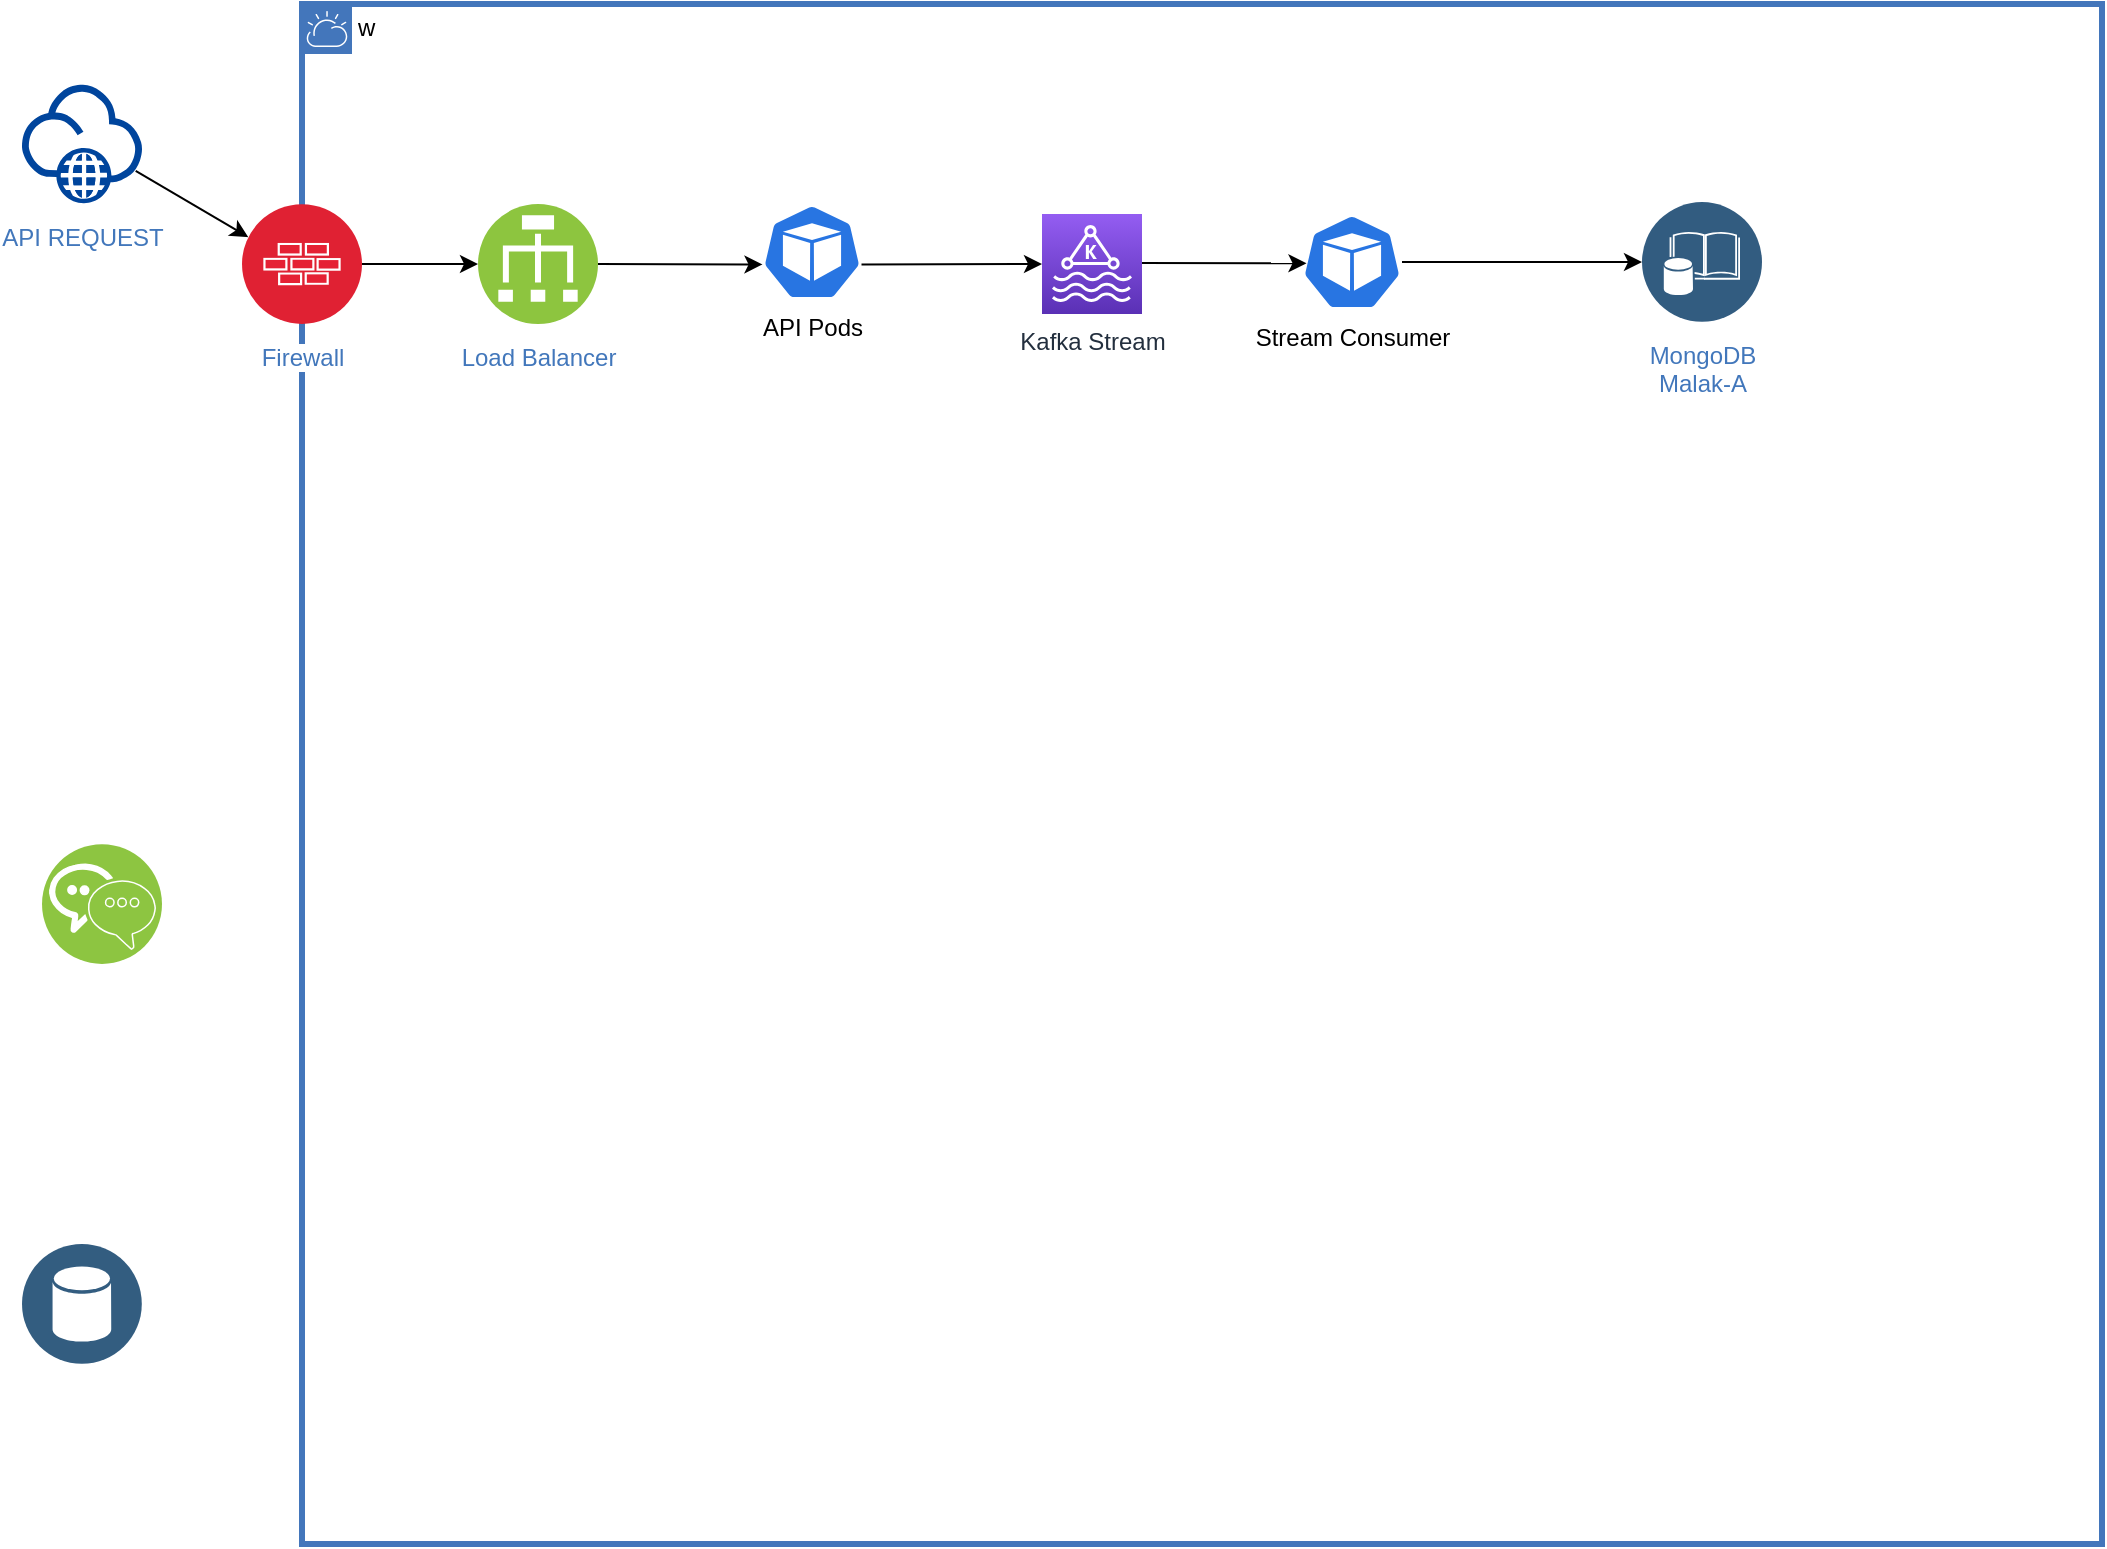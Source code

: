 <mxfile version="20.8.13" type="github">
  <diagram name="Page-1" id="K9eRbIsHGL254fdaUSsS">
    <mxGraphModel dx="2304" dy="876" grid="1" gridSize="10" guides="1" tooltips="1" connect="1" arrows="1" fold="1" page="1" pageScale="1" pageWidth="1100" pageHeight="850" math="0" shadow="0">
      <root>
        <mxCell id="0" />
        <mxCell id="1" parent="0" />
        <mxCell id="cYbO4SU-JKFP0LUjQvzQ-2" value="" style="aspect=fixed;perimeter=ellipsePerimeter;html=1;align=center;shadow=0;dashed=0;fontColor=#4277BB;labelBackgroundColor=#ffffff;fontSize=12;spacingTop=3;image;image=img/lib/ibm/data/data_services.svg;" vertex="1" parent="1">
          <mxGeometry x="30" y="680" width="60" height="60" as="geometry" />
        </mxCell>
        <mxCell id="cYbO4SU-JKFP0LUjQvzQ-7" value="w" style="shape=mxgraph.ibm.box;prType=cloud;fontStyle=0;verticalAlign=top;align=left;spacingLeft=32;spacingTop=4;fillColor=none;rounded=0;whiteSpace=wrap;html=1;strokeColor=#4376BB;strokeWidth=3;dashed=0;container=1;spacing=-4;collapsible=0;expand=0;recursiveResize=0;" vertex="1" parent="1">
          <mxGeometry x="170" y="60" width="900" height="770" as="geometry" />
        </mxCell>
        <mxCell id="cYbO4SU-JKFP0LUjQvzQ-8" value="Firewall" style="aspect=fixed;perimeter=ellipsePerimeter;html=1;align=center;shadow=0;dashed=0;fontColor=#4277BB;labelBackgroundColor=#ffffff;fontSize=12;spacingTop=3;image;image=img/lib/ibm/security/firewall.svg;" vertex="1" parent="cYbO4SU-JKFP0LUjQvzQ-7">
          <mxGeometry x="-30" y="100" width="60" height="60" as="geometry" />
        </mxCell>
        <mxCell id="cYbO4SU-JKFP0LUjQvzQ-9" value="Load Balancer" style="aspect=fixed;perimeter=ellipsePerimeter;html=1;align=center;shadow=0;dashed=0;fontColor=#4277BB;labelBackgroundColor=#ffffff;fontSize=12;spacingTop=3;image;image=img/lib/ibm/vpc/LoadBalancer.svg;" vertex="1" parent="cYbO4SU-JKFP0LUjQvzQ-7">
          <mxGeometry x="88" y="100" width="60" height="60" as="geometry" />
        </mxCell>
        <mxCell id="cYbO4SU-JKFP0LUjQvzQ-11" value="" style="html=1;labelBackgroundColor=#ffffff;endArrow=classic;endFill=1;endSize=6;jettySize=auto;orthogonalLoop=1;strokeWidth=1;fontSize=14;rounded=0;exitX=1;exitY=0.5;exitDx=0;exitDy=0;" edge="1" parent="cYbO4SU-JKFP0LUjQvzQ-7" source="cYbO4SU-JKFP0LUjQvzQ-8" target="cYbO4SU-JKFP0LUjQvzQ-9">
          <mxGeometry width="60" height="60" relative="1" as="geometry">
            <mxPoint x="350" y="380" as="sourcePoint" />
            <mxPoint x="410" y="320" as="targetPoint" />
          </mxGeometry>
        </mxCell>
        <mxCell id="cYbO4SU-JKFP0LUjQvzQ-12" value="API Pods" style="sketch=0;html=1;dashed=0;whitespace=wrap;fillColor=#2875E2;strokeColor=#ffffff;points=[[0.005,0.63,0],[0.1,0.2,0],[0.9,0.2,0],[0.5,0,0],[0.995,0.63,0],[0.72,0.99,0],[0.5,1,0],[0.28,0.99,0]];verticalLabelPosition=bottom;align=center;verticalAlign=top;shape=mxgraph.kubernetes.icon;prIcon=pod" vertex="1" parent="cYbO4SU-JKFP0LUjQvzQ-7">
          <mxGeometry x="230" y="100" width="50" height="48" as="geometry" />
        </mxCell>
        <mxCell id="cYbO4SU-JKFP0LUjQvzQ-13" value="" style="html=1;labelBackgroundColor=#ffffff;endArrow=classic;endFill=1;endSize=6;jettySize=auto;orthogonalLoop=1;strokeWidth=1;fontSize=14;rounded=0;exitX=1;exitY=0.5;exitDx=0;exitDy=0;entryX=0.005;entryY=0.63;entryDx=0;entryDy=0;entryPerimeter=0;" edge="1" parent="cYbO4SU-JKFP0LUjQvzQ-7" source="cYbO4SU-JKFP0LUjQvzQ-9" target="cYbO4SU-JKFP0LUjQvzQ-12">
          <mxGeometry width="60" height="60" relative="1" as="geometry">
            <mxPoint x="350" y="380" as="sourcePoint" />
            <mxPoint x="410" y="320" as="targetPoint" />
          </mxGeometry>
        </mxCell>
        <mxCell id="cYbO4SU-JKFP0LUjQvzQ-14" value="Kafka Stream" style="sketch=0;points=[[0,0,0],[0.25,0,0],[0.5,0,0],[0.75,0,0],[1,0,0],[0,1,0],[0.25,1,0],[0.5,1,0],[0.75,1,0],[1,1,0],[0,0.25,0],[0,0.5,0],[0,0.75,0],[1,0.25,0],[1,0.5,0],[1,0.75,0]];outlineConnect=0;fontColor=#232F3E;gradientColor=#945DF2;gradientDirection=north;fillColor=#5A30B5;strokeColor=#ffffff;dashed=0;verticalLabelPosition=bottom;verticalAlign=top;align=center;html=1;fontSize=12;fontStyle=0;aspect=fixed;shape=mxgraph.aws4.resourceIcon;resIcon=mxgraph.aws4.managed_streaming_for_kafka;" vertex="1" parent="cYbO4SU-JKFP0LUjQvzQ-7">
          <mxGeometry x="370" y="105" width="50" height="50" as="geometry" />
        </mxCell>
        <mxCell id="cYbO4SU-JKFP0LUjQvzQ-15" value="" style="html=1;labelBackgroundColor=#ffffff;endArrow=classic;endFill=1;endSize=6;jettySize=auto;orthogonalLoop=1;strokeWidth=1;fontSize=14;rounded=0;exitX=0.995;exitY=0.63;exitDx=0;exitDy=0;exitPerimeter=0;entryX=0;entryY=0.5;entryDx=0;entryDy=0;entryPerimeter=0;" edge="1" parent="cYbO4SU-JKFP0LUjQvzQ-7" source="cYbO4SU-JKFP0LUjQvzQ-12" target="cYbO4SU-JKFP0LUjQvzQ-14">
          <mxGeometry width="60" height="60" relative="1" as="geometry">
            <mxPoint x="350" y="380" as="sourcePoint" />
            <mxPoint x="410" y="320" as="targetPoint" />
          </mxGeometry>
        </mxCell>
        <mxCell id="cYbO4SU-JKFP0LUjQvzQ-16" value="Stream Consumer" style="sketch=0;html=1;dashed=0;whitespace=wrap;fillColor=#2875E2;strokeColor=#ffffff;points=[[0.005,0.63,0],[0.1,0.2,0],[0.9,0.2,0],[0.5,0,0],[0.995,0.63,0],[0.72,0.99,0],[0.5,1,0],[0.28,0.99,0]];verticalLabelPosition=bottom;align=center;verticalAlign=top;shape=mxgraph.kubernetes.icon;prIcon=pod" vertex="1" parent="cYbO4SU-JKFP0LUjQvzQ-7">
          <mxGeometry x="500" y="105" width="50" height="48" as="geometry" />
        </mxCell>
        <mxCell id="cYbO4SU-JKFP0LUjQvzQ-17" value="" style="html=1;labelBackgroundColor=#ffffff;endArrow=classic;endFill=1;endSize=6;jettySize=auto;orthogonalLoop=1;strokeWidth=1;fontSize=14;rounded=0;exitX=1;exitY=0.5;exitDx=0;exitDy=0;entryX=0.005;entryY=0.63;entryDx=0;entryDy=0;entryPerimeter=0;" edge="1" parent="cYbO4SU-JKFP0LUjQvzQ-7">
          <mxGeometry width="60" height="60" relative="1" as="geometry">
            <mxPoint x="420" y="129.44" as="sourcePoint" />
            <mxPoint x="502.25" y="129.68" as="targetPoint" />
          </mxGeometry>
        </mxCell>
        <mxCell id="cYbO4SU-JKFP0LUjQvzQ-3" value="MongoDB&lt;br&gt;Malak-A" style="aspect=fixed;perimeter=ellipsePerimeter;html=1;align=center;shadow=0;dashed=0;fontColor=#4277BB;labelBackgroundColor=#ffffff;fontSize=12;spacingTop=3;image;image=img/lib/ibm/data/enterprise_data.svg;" vertex="1" parent="cYbO4SU-JKFP0LUjQvzQ-7">
          <mxGeometry x="670" y="99" width="60" height="60" as="geometry" />
        </mxCell>
        <mxCell id="cYbO4SU-JKFP0LUjQvzQ-20" value="" style="html=1;labelBackgroundColor=#ffffff;endArrow=classic;endFill=1;endSize=6;jettySize=auto;orthogonalLoop=1;strokeWidth=1;fontSize=14;rounded=0;entryX=0;entryY=0.5;entryDx=0;entryDy=0;" edge="1" parent="cYbO4SU-JKFP0LUjQvzQ-7" target="cYbO4SU-JKFP0LUjQvzQ-3">
          <mxGeometry width="60" height="60" relative="1" as="geometry">
            <mxPoint x="550" y="129" as="sourcePoint" />
            <mxPoint x="410" y="320" as="targetPoint" />
          </mxGeometry>
        </mxCell>
        <mxCell id="cYbO4SU-JKFP0LUjQvzQ-6" value="API REQUEST" style="aspect=fixed;perimeter=ellipsePerimeter;html=1;align=center;shadow=0;dashed=0;fontColor=#4277BB;labelBackgroundColor=#ffffff;fontSize=12;spacingTop=3;image;image=img/lib/ibm/vpc/Internet.svg;flipH=0;" vertex="1" parent="1">
          <mxGeometry x="30" y="100" width="60" height="60" as="geometry" />
        </mxCell>
        <mxCell id="cYbO4SU-JKFP0LUjQvzQ-10" value="" style="html=1;labelBackgroundColor=#ffffff;endArrow=classic;endFill=1;endSize=6;jettySize=auto;orthogonalLoop=1;strokeWidth=1;fontSize=14;rounded=0;entryX=0;entryY=0.25;entryDx=0;entryDy=0;exitX=1;exitY=0.75;exitDx=0;exitDy=0;" edge="1" parent="1" source="cYbO4SU-JKFP0LUjQvzQ-6" target="cYbO4SU-JKFP0LUjQvzQ-8">
          <mxGeometry width="60" height="60" relative="1" as="geometry">
            <mxPoint x="50" y="372" as="sourcePoint" />
            <mxPoint x="110" y="312" as="targetPoint" />
          </mxGeometry>
        </mxCell>
        <mxCell id="cYbO4SU-JKFP0LUjQvzQ-4" value="" style="aspect=fixed;perimeter=ellipsePerimeter;html=1;align=center;shadow=0;dashed=0;fontColor=#4277BB;labelBackgroundColor=#ffffff;fontSize=12;spacingTop=3;image;image=img/lib/ibm/infrastructure/enterprise_messaging.svg;" vertex="1" parent="1">
          <mxGeometry x="40" y="480" width="60" height="60" as="geometry" />
        </mxCell>
      </root>
    </mxGraphModel>
  </diagram>
</mxfile>
